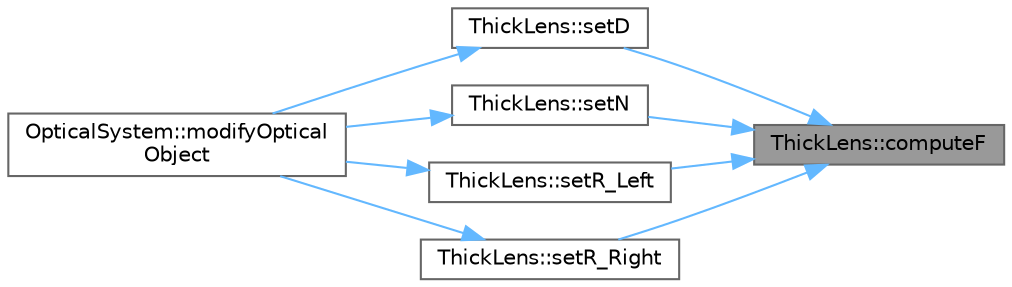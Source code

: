 digraph "ThickLens::computeF"
{
 // LATEX_PDF_SIZE
  bgcolor="transparent";
  edge [fontname=Helvetica,fontsize=10,labelfontname=Helvetica,labelfontsize=10];
  node [fontname=Helvetica,fontsize=10,shape=box,height=0.2,width=0.4];
  rankdir="RL";
  Node1 [id="Node000001",label="ThickLens::computeF",height=0.2,width=0.4,color="gray40", fillcolor="grey60", style="filled", fontcolor="black",tooltip="Computes the effective focal length of the thick lens."];
  Node1 -> Node2 [id="edge1_Node000001_Node000002",dir="back",color="steelblue1",style="solid",tooltip=" "];
  Node2 [id="Node000002",label="ThickLens::setD",height=0.2,width=0.4,color="grey40", fillcolor="white", style="filled",URL="$classThickLens.html#a5618eb214796b0b75c1edd8f0878aa44",tooltip="Sets the axial thickness of the lens."];
  Node2 -> Node3 [id="edge2_Node000002_Node000003",dir="back",color="steelblue1",style="solid",tooltip=" "];
  Node3 [id="Node000003",label="OpticalSystem::modifyOptical\lObject",height=0.2,width=0.4,color="grey40", fillcolor="white", style="filled",URL="$classOpticalSystem.html#a2305f7a60f669b2a058f5e6ea8565186",tooltip="Modifies a property of an existing OpticalObject by its name."];
  Node1 -> Node4 [id="edge3_Node000001_Node000004",dir="back",color="steelblue1",style="solid",tooltip=" "];
  Node4 [id="Node000004",label="ThickLens::setN",height=0.2,width=0.4,color="grey40", fillcolor="white", style="filled",URL="$classThickLens.html#a8a2be3707c5505e7ff4afb3063a8c2e7",tooltip="Sets the refractive index of the lens."];
  Node4 -> Node3 [id="edge4_Node000004_Node000003",dir="back",color="steelblue1",style="solid",tooltip=" "];
  Node1 -> Node5 [id="edge5_Node000001_Node000005",dir="back",color="steelblue1",style="solid",tooltip=" "];
  Node5 [id="Node000005",label="ThickLens::setR_Left",height=0.2,width=0.4,color="grey40", fillcolor="white", style="filled",URL="$classThickLens.html#a1ea8dc6de0b6dd715b184f75297ab93d",tooltip="Sets the radius of curvature of the left lens surface."];
  Node5 -> Node3 [id="edge6_Node000005_Node000003",dir="back",color="steelblue1",style="solid",tooltip=" "];
  Node1 -> Node6 [id="edge7_Node000001_Node000006",dir="back",color="steelblue1",style="solid",tooltip=" "];
  Node6 [id="Node000006",label="ThickLens::setR_Right",height=0.2,width=0.4,color="grey40", fillcolor="white", style="filled",URL="$classThickLens.html#accb3f38a9884bfd2eddca3da925c1eb9",tooltip="Sets the radius of curvature of the right lens surface."];
  Node6 -> Node3 [id="edge8_Node000006_Node000003",dir="back",color="steelblue1",style="solid",tooltip=" "];
}
